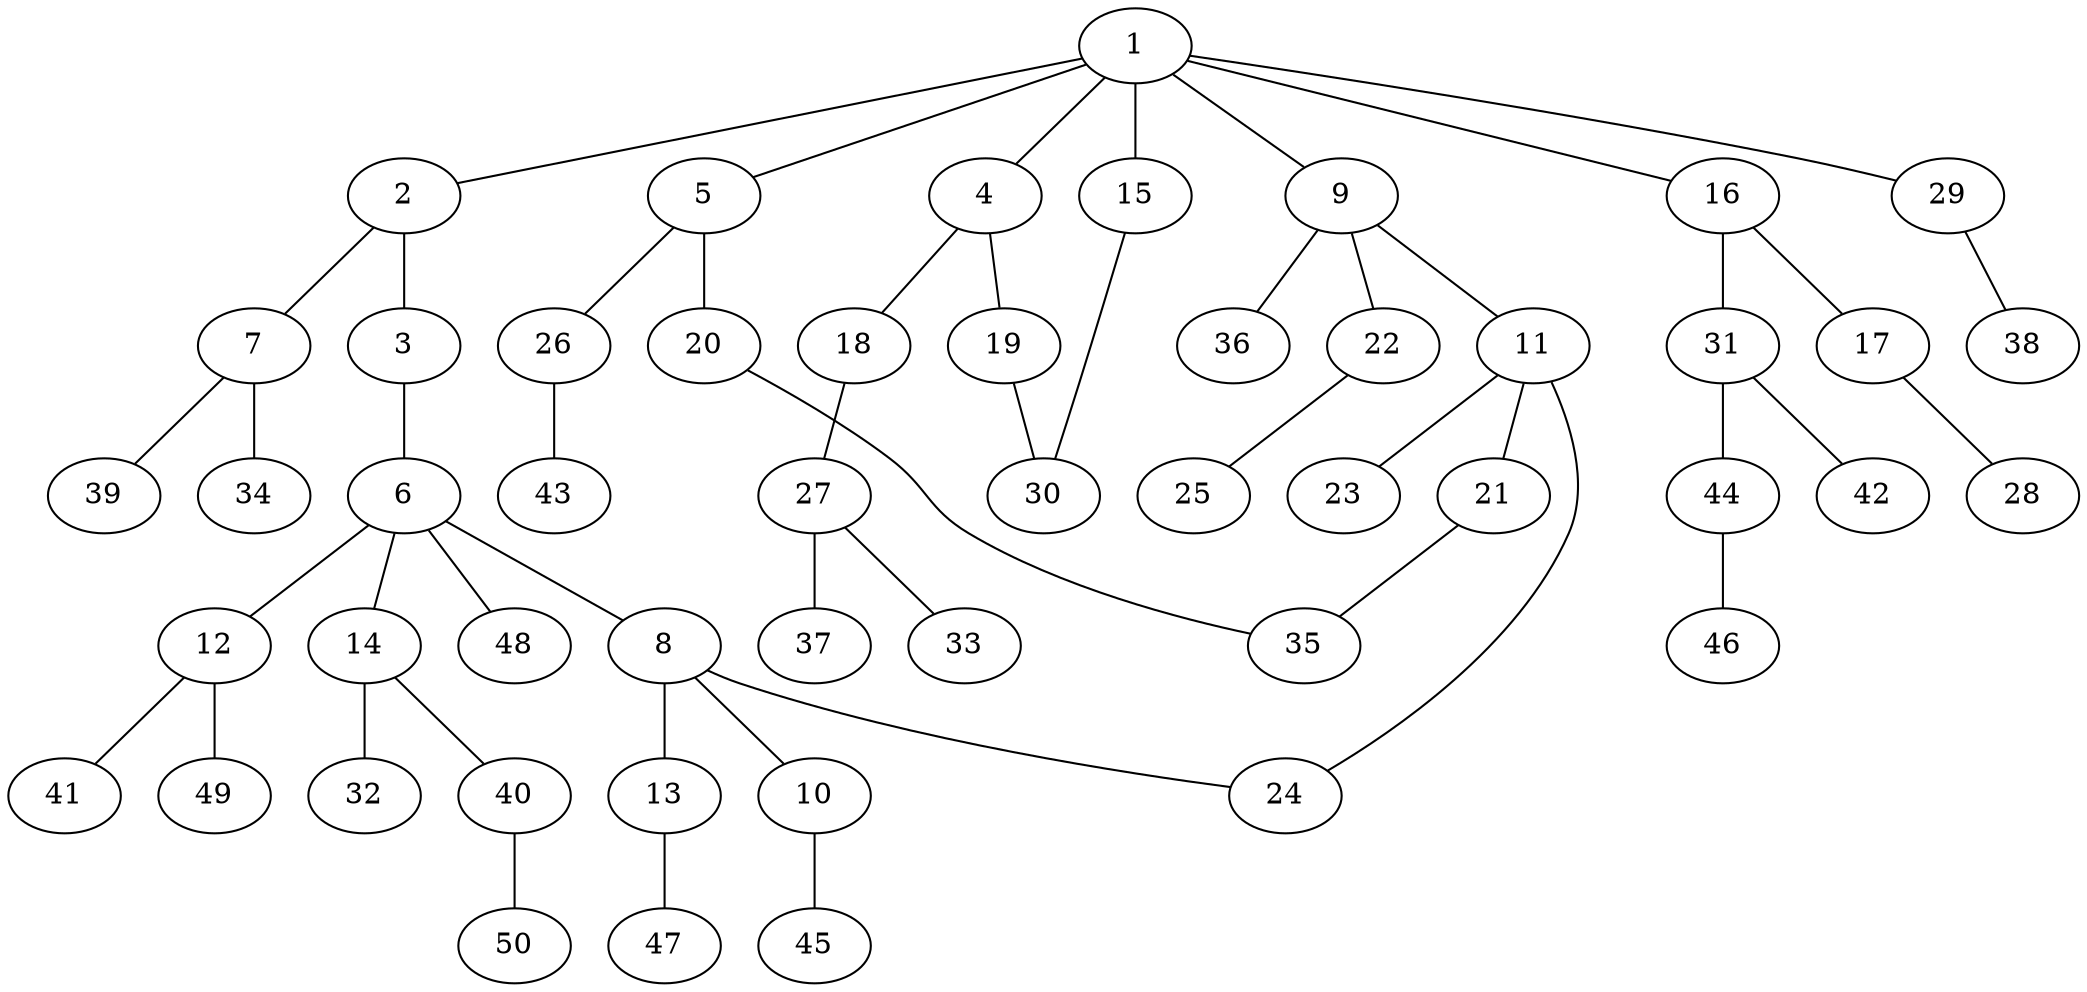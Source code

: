graph graphname {1--2
1--4
1--5
1--9
1--15
1--16
1--29
2--3
2--7
3--6
4--18
4--19
5--20
5--26
6--8
6--12
6--14
6--48
7--34
7--39
8--10
8--13
8--24
9--11
9--22
9--36
10--45
11--21
11--23
11--24
12--41
12--49
13--47
14--32
14--40
15--30
16--17
16--31
17--28
18--27
19--30
20--35
21--35
22--25
26--43
27--33
27--37
29--38
31--42
31--44
40--50
44--46
}